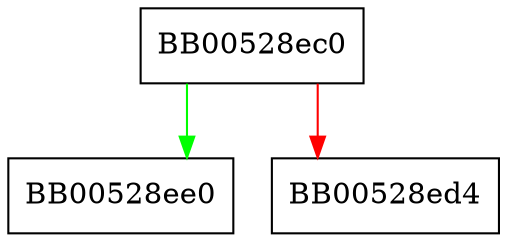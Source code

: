 digraph ASYNC_cleanup_thread {
  node [shape="box"];
  graph [splines=ortho];
  BB00528ec0 -> BB00528ee0 [color="green"];
  BB00528ec0 -> BB00528ed4 [color="red"];
}